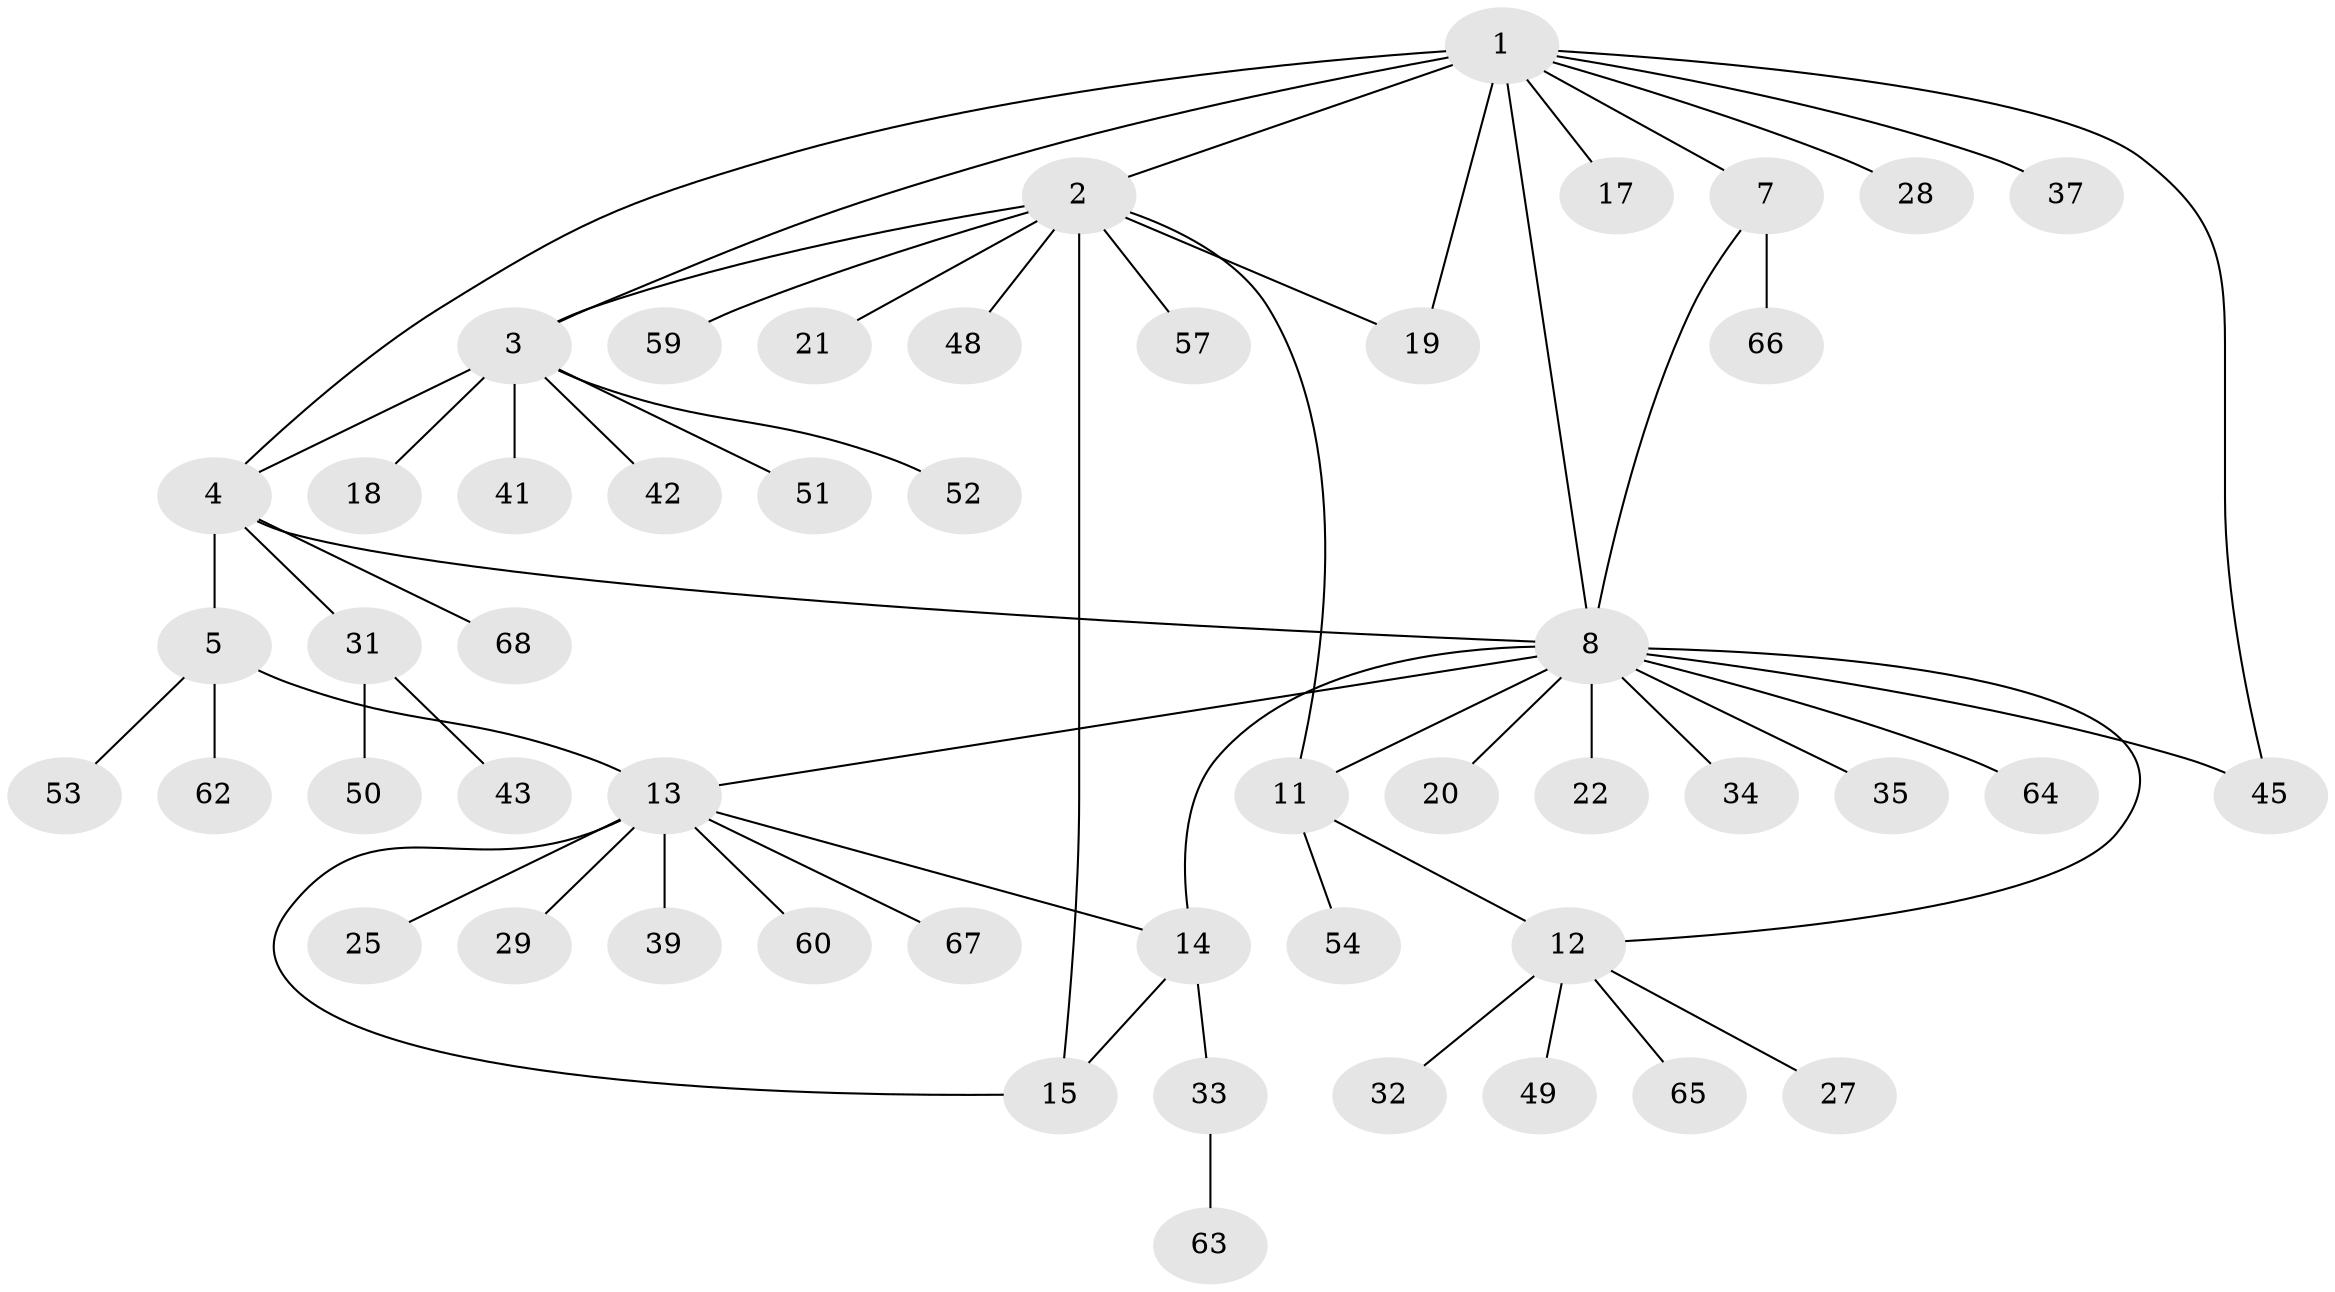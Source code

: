 // Generated by graph-tools (version 1.1) at 2025/52/02/27/25 19:52:17]
// undirected, 50 vertices, 61 edges
graph export_dot {
graph [start="1"]
  node [color=gray90,style=filled];
  1 [super="+9"];
  2 [super="+44"];
  3 [super="+38"];
  4 [super="+6"];
  5 [super="+16"];
  7 [super="+24"];
  8 [super="+10"];
  11;
  12 [super="+46"];
  13 [super="+26"];
  14 [super="+23"];
  15;
  17;
  18;
  19 [super="+55"];
  20;
  21 [super="+58"];
  22;
  25 [super="+30"];
  27;
  28;
  29;
  31 [super="+36"];
  32;
  33 [super="+40"];
  34;
  35;
  37;
  39;
  41;
  42 [super="+47"];
  43;
  45;
  48;
  49;
  50 [super="+56"];
  51;
  52;
  53;
  54;
  57;
  59 [super="+61"];
  60;
  62;
  63;
  64;
  65 [super="+69"];
  66;
  67;
  68;
  1 -- 2;
  1 -- 3 [weight=2];
  1 -- 17;
  1 -- 28;
  1 -- 45;
  1 -- 4;
  1 -- 19;
  1 -- 37;
  1 -- 7;
  1 -- 8;
  2 -- 3;
  2 -- 11;
  2 -- 15;
  2 -- 21;
  2 -- 48;
  2 -- 57;
  2 -- 59;
  2 -- 19;
  3 -- 4;
  3 -- 18;
  3 -- 41;
  3 -- 42;
  3 -- 51;
  3 -- 52;
  4 -- 5 [weight=2];
  4 -- 8;
  4 -- 31;
  4 -- 68;
  5 -- 13;
  5 -- 53;
  5 -- 62;
  7 -- 8;
  7 -- 66;
  8 -- 13;
  8 -- 20;
  8 -- 22;
  8 -- 35;
  8 -- 64;
  8 -- 34;
  8 -- 11;
  8 -- 12;
  8 -- 45;
  8 -- 14;
  11 -- 12;
  11 -- 54;
  12 -- 27;
  12 -- 32;
  12 -- 49;
  12 -- 65;
  13 -- 14;
  13 -- 15;
  13 -- 25;
  13 -- 29;
  13 -- 39;
  13 -- 60;
  13 -- 67;
  14 -- 15;
  14 -- 33;
  31 -- 43;
  31 -- 50;
  33 -- 63;
}
